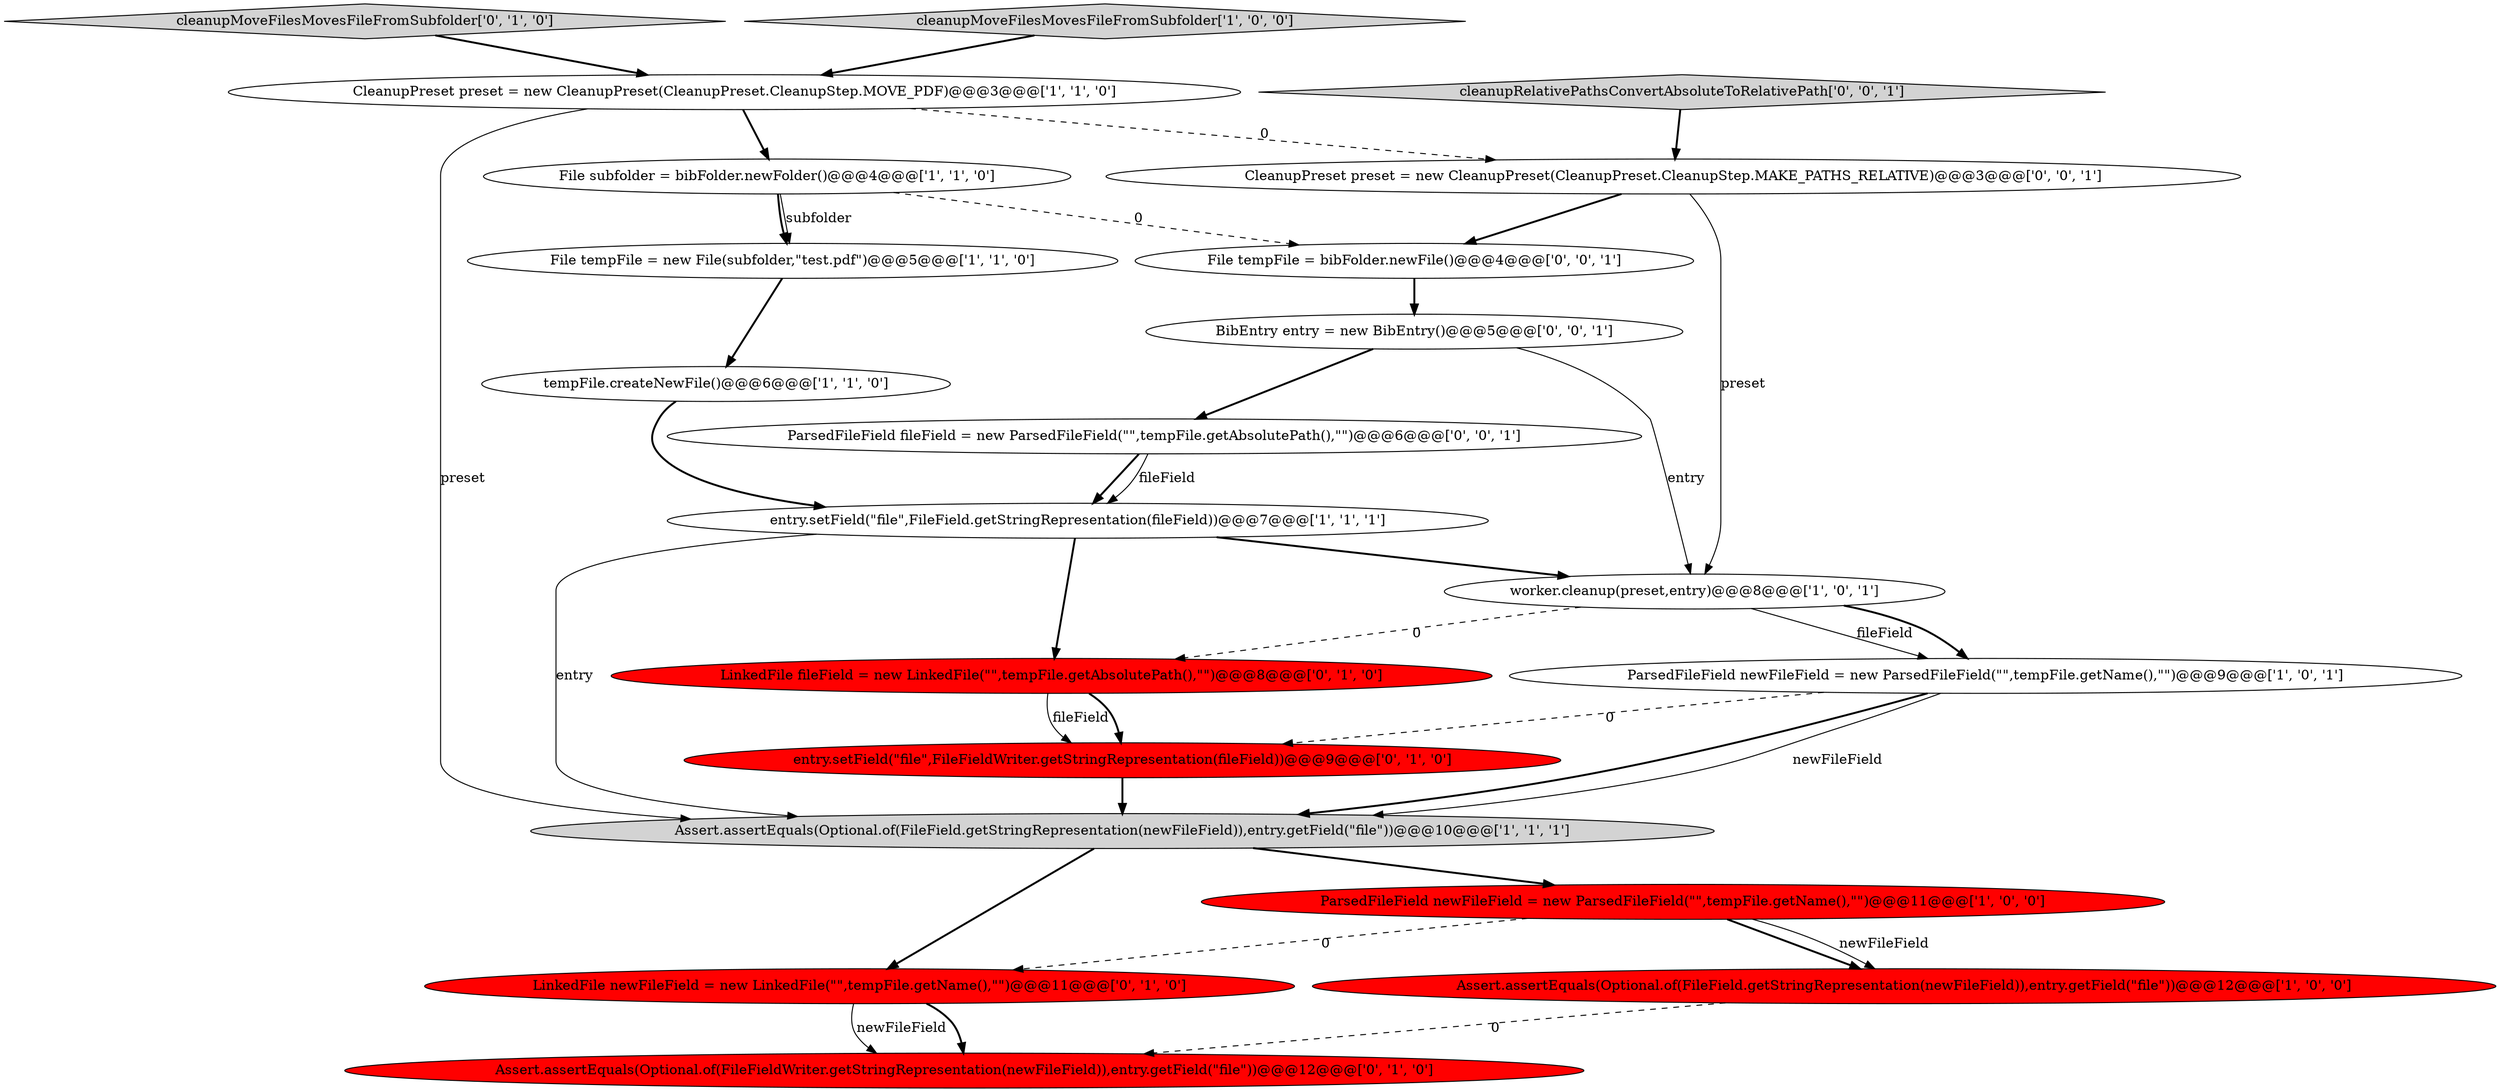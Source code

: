 digraph {
20 [style = filled, label = "cleanupRelativePathsConvertAbsoluteToRelativePath['0', '0', '1']", fillcolor = lightgray, shape = diamond image = "AAA0AAABBB3BBB"];
8 [style = filled, label = "entry.setField(\"file\",FileField.getStringRepresentation(fileField))@@@7@@@['1', '1', '1']", fillcolor = white, shape = ellipse image = "AAA0AAABBB1BBB"];
11 [style = filled, label = "cleanupMoveFilesMovesFileFromSubfolder['0', '1', '0']", fillcolor = lightgray, shape = diamond image = "AAA0AAABBB2BBB"];
14 [style = filled, label = "entry.setField(\"file\",FileFieldWriter.getStringRepresentation(fileField))@@@9@@@['0', '1', '0']", fillcolor = red, shape = ellipse image = "AAA1AAABBB2BBB"];
6 [style = filled, label = "Assert.assertEquals(Optional.of(FileField.getStringRepresentation(newFileField)),entry.getField(\"file\"))@@@10@@@['1', '1', '1']", fillcolor = lightgray, shape = ellipse image = "AAA0AAABBB1BBB"];
16 [style = filled, label = "File tempFile = bibFolder.newFile()@@@4@@@['0', '0', '1']", fillcolor = white, shape = ellipse image = "AAA0AAABBB3BBB"];
18 [style = filled, label = "BibEntry entry = new BibEntry()@@@5@@@['0', '0', '1']", fillcolor = white, shape = ellipse image = "AAA0AAABBB3BBB"];
0 [style = filled, label = "tempFile.createNewFile()@@@6@@@['1', '1', '0']", fillcolor = white, shape = ellipse image = "AAA0AAABBB1BBB"];
13 [style = filled, label = "Assert.assertEquals(Optional.of(FileFieldWriter.getStringRepresentation(newFileField)),entry.getField(\"file\"))@@@12@@@['0', '1', '0']", fillcolor = red, shape = ellipse image = "AAA1AAABBB2BBB"];
4 [style = filled, label = "worker.cleanup(preset,entry)@@@8@@@['1', '0', '1']", fillcolor = white, shape = ellipse image = "AAA0AAABBB1BBB"];
15 [style = filled, label = "LinkedFile newFileField = new LinkedFile(\"\",tempFile.getName(),\"\")@@@11@@@['0', '1', '0']", fillcolor = red, shape = ellipse image = "AAA1AAABBB2BBB"];
19 [style = filled, label = "ParsedFileField fileField = new ParsedFileField(\"\",tempFile.getAbsolutePath(),\"\")@@@6@@@['0', '0', '1']", fillcolor = white, shape = ellipse image = "AAA0AAABBB3BBB"];
10 [style = filled, label = "ParsedFileField newFileField = new ParsedFileField(\"\",tempFile.getName(),\"\")@@@11@@@['1', '0', '0']", fillcolor = red, shape = ellipse image = "AAA1AAABBB1BBB"];
12 [style = filled, label = "LinkedFile fileField = new LinkedFile(\"\",tempFile.getAbsolutePath(),\"\")@@@8@@@['0', '1', '0']", fillcolor = red, shape = ellipse image = "AAA1AAABBB2BBB"];
3 [style = filled, label = "CleanupPreset preset = new CleanupPreset(CleanupPreset.CleanupStep.MOVE_PDF)@@@3@@@['1', '1', '0']", fillcolor = white, shape = ellipse image = "AAA0AAABBB1BBB"];
17 [style = filled, label = "CleanupPreset preset = new CleanupPreset(CleanupPreset.CleanupStep.MAKE_PATHS_RELATIVE)@@@3@@@['0', '0', '1']", fillcolor = white, shape = ellipse image = "AAA0AAABBB3BBB"];
5 [style = filled, label = "ParsedFileField newFileField = new ParsedFileField(\"\",tempFile.getName(),\"\")@@@9@@@['1', '0', '1']", fillcolor = white, shape = ellipse image = "AAA0AAABBB1BBB"];
9 [style = filled, label = "cleanupMoveFilesMovesFileFromSubfolder['1', '0', '0']", fillcolor = lightgray, shape = diamond image = "AAA0AAABBB1BBB"];
7 [style = filled, label = "Assert.assertEquals(Optional.of(FileField.getStringRepresentation(newFileField)),entry.getField(\"file\"))@@@12@@@['1', '0', '0']", fillcolor = red, shape = ellipse image = "AAA1AAABBB1BBB"];
1 [style = filled, label = "File tempFile = new File(subfolder,\"test.pdf\")@@@5@@@['1', '1', '0']", fillcolor = white, shape = ellipse image = "AAA0AAABBB1BBB"];
2 [style = filled, label = "File subfolder = bibFolder.newFolder()@@@4@@@['1', '1', '0']", fillcolor = white, shape = ellipse image = "AAA0AAABBB1BBB"];
10->15 [style = dashed, label="0"];
15->13 [style = bold, label=""];
16->18 [style = bold, label=""];
20->17 [style = bold, label=""];
2->1 [style = solid, label="subfolder"];
5->14 [style = dashed, label="0"];
17->4 [style = solid, label="preset"];
12->14 [style = solid, label="fileField"];
3->17 [style = dashed, label="0"];
18->4 [style = solid, label="entry"];
8->6 [style = solid, label="entry"];
2->1 [style = bold, label=""];
15->13 [style = solid, label="newFileField"];
18->19 [style = bold, label=""];
4->5 [style = solid, label="fileField"];
1->0 [style = bold, label=""];
10->7 [style = bold, label=""];
10->7 [style = solid, label="newFileField"];
19->8 [style = bold, label=""];
6->15 [style = bold, label=""];
4->12 [style = dashed, label="0"];
5->6 [style = bold, label=""];
3->2 [style = bold, label=""];
11->3 [style = bold, label=""];
2->16 [style = dashed, label="0"];
6->10 [style = bold, label=""];
12->14 [style = bold, label=""];
0->8 [style = bold, label=""];
19->8 [style = solid, label="fileField"];
7->13 [style = dashed, label="0"];
9->3 [style = bold, label=""];
8->4 [style = bold, label=""];
4->5 [style = bold, label=""];
14->6 [style = bold, label=""];
8->12 [style = bold, label=""];
17->16 [style = bold, label=""];
3->6 [style = solid, label="preset"];
5->6 [style = solid, label="newFileField"];
}
